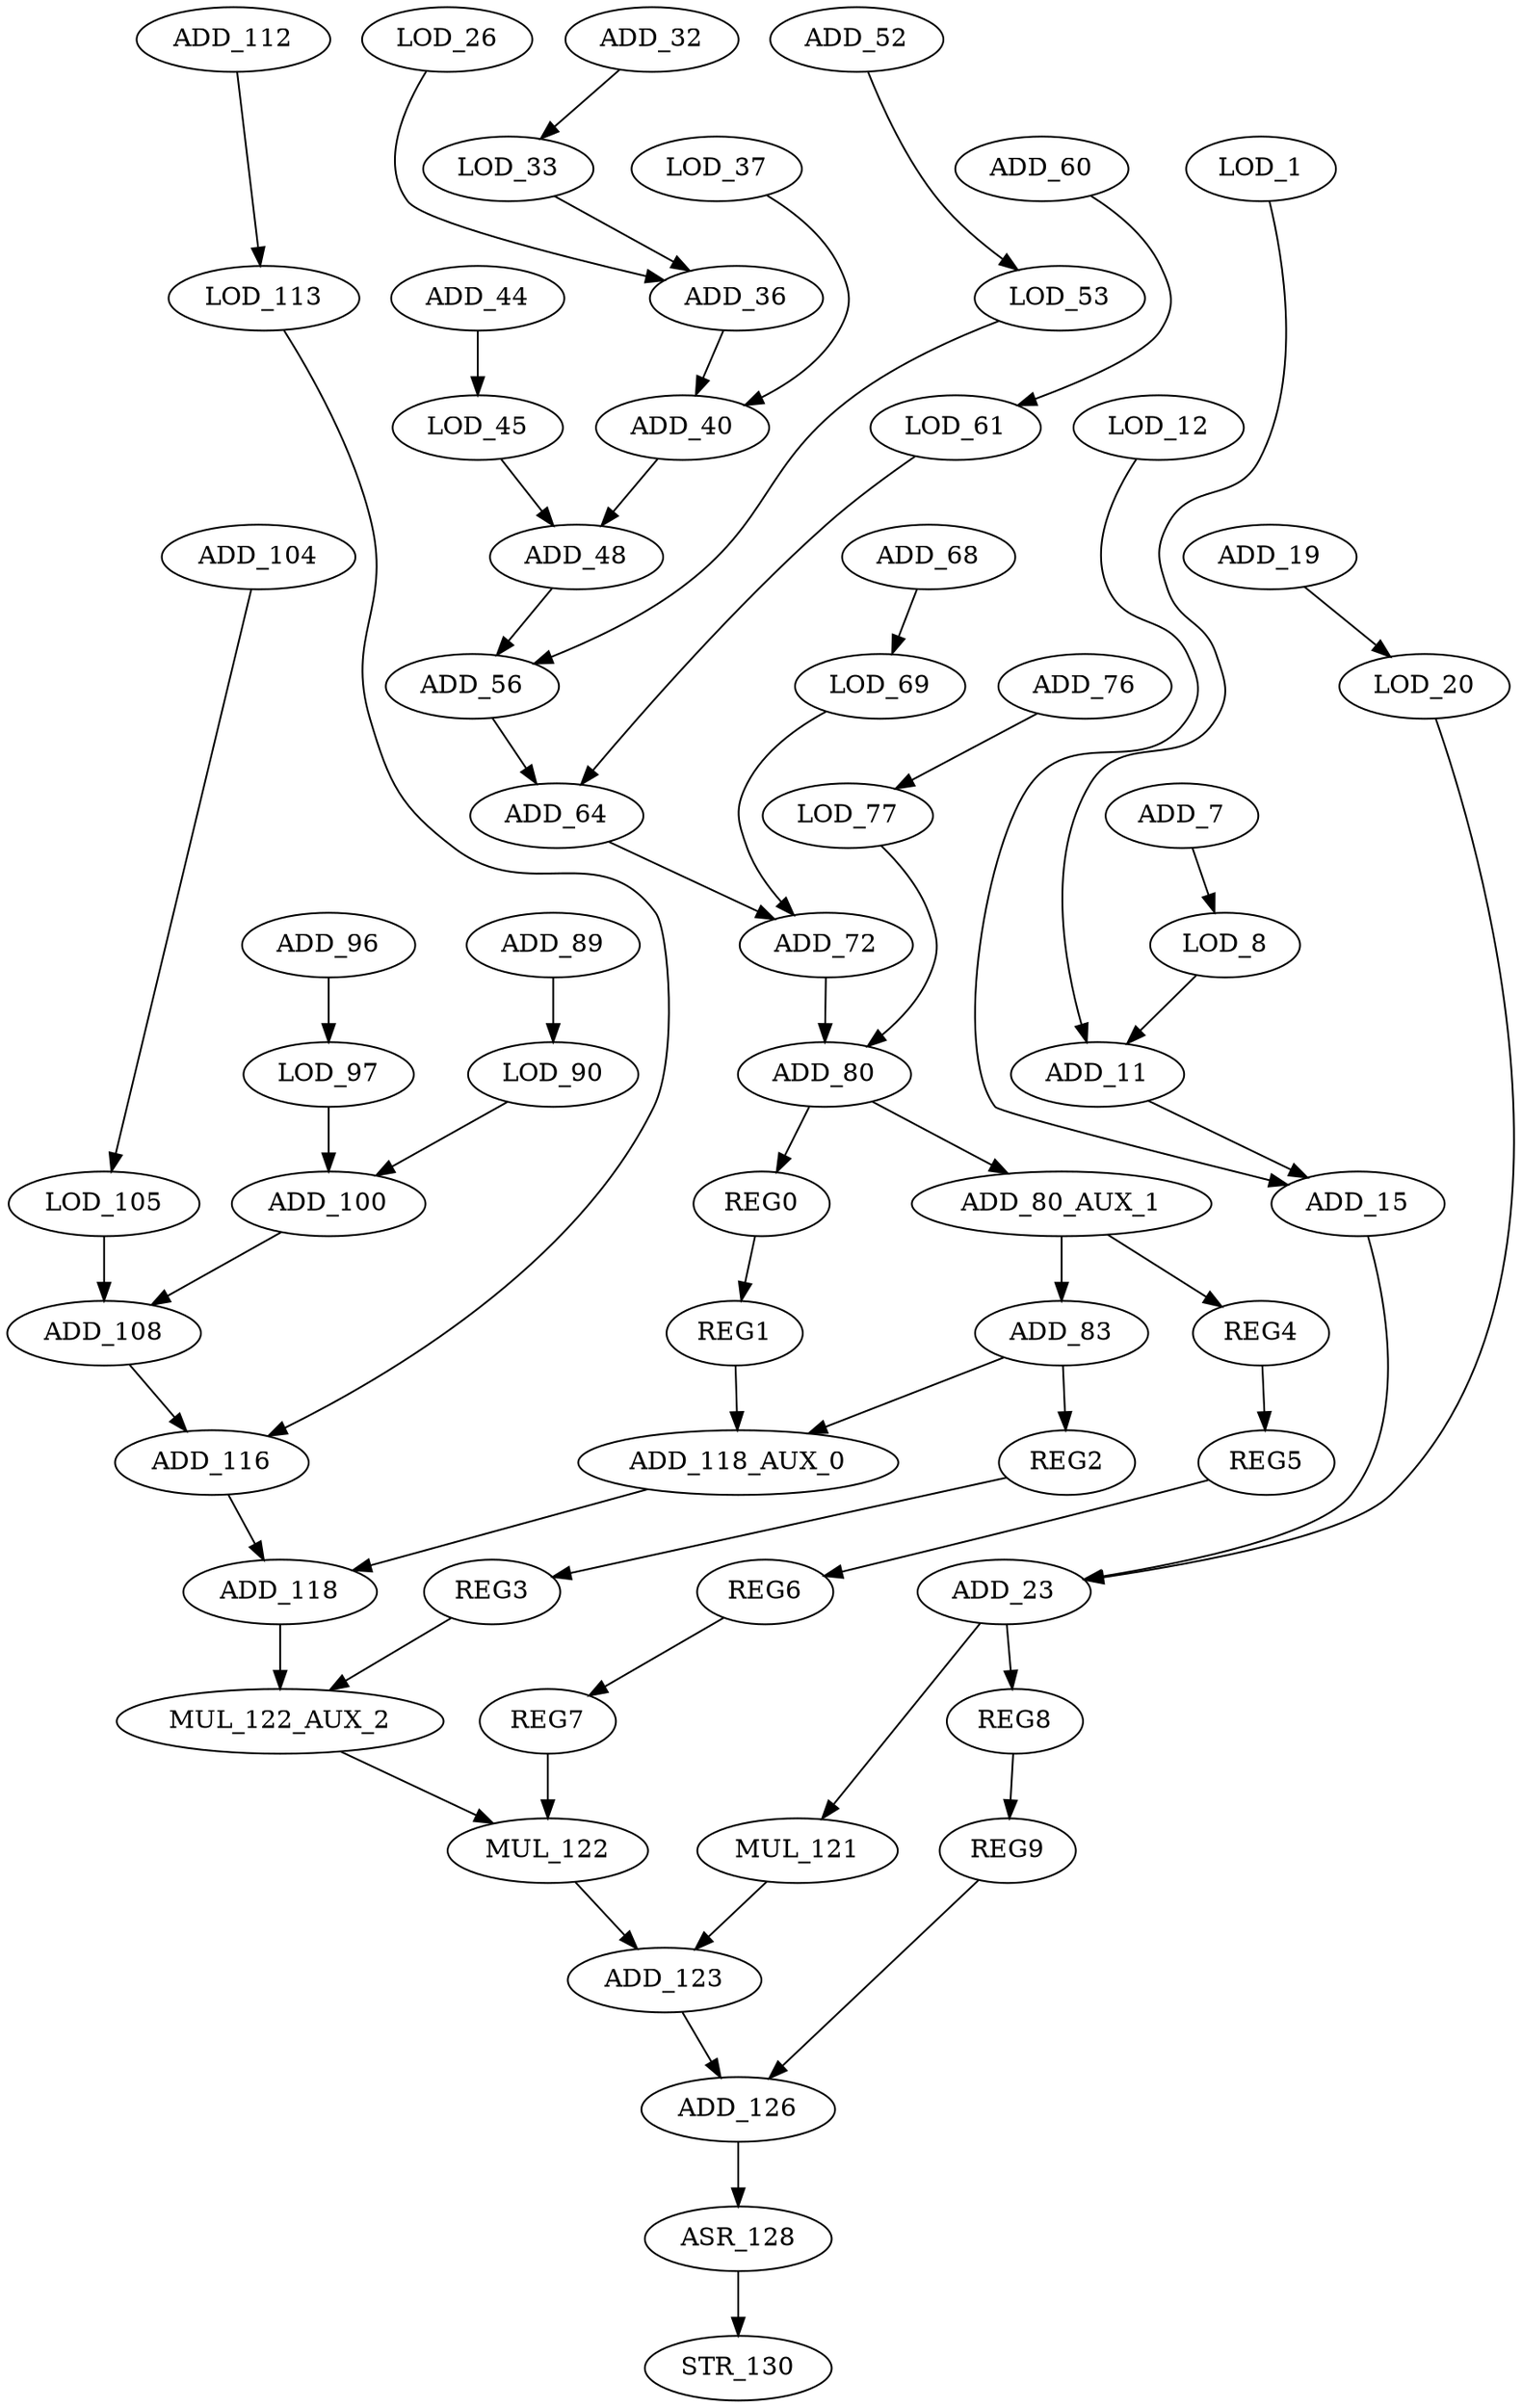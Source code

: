 digraph G {
    LOD_33;
    ADD_36;
    LOD_12;
    ADD_15;
    LOD_37;
    ADD_40;
    ADD_68;
    LOD_69;
    MUL_121;
    ADD_123;
    LOD_90;
    ADD_100;
    ADD_23;
    REG8;
    ADD_118;
    MUL_122_AUX_2;
    LOD_61;
    ADD_64;
    ADD_83;
    ADD_118_AUX_0;
    REG2;
    ADD_19;
    LOD_20;
    ADD_72;
    ADD_80;
    ADD_89;
    ADD_104;
    LOD_105;
    ASR_128;
    STR_130;
    ADD_80_AUX_1;
    REG4;
    ADD_60;
    LOD_1;
    ADD_11;
    ADD_7;
    LOD_8;
    ADD_48;
    ADD_108;
    LOD_26;
    ADD_116;
    ADD_96;
    LOD_97;
    MUL_122;
    LOD_53;
    ADD_56;
    LOD_45;
    ADD_44;
    ADD_52;
    LOD_113;
    ADD_126;
    ADD_32;
    LOD_77;
    REG0;
    ADD_112;
    ADD_76;
    REG5;
    REG6;
    REG7;
    REG3;
    REG9;
    REG1;
    LOD_33 -> ADD_36 [weight=0];
    ADD_36 -> ADD_40 [weight=0];
    LOD_12 -> ADD_15 [weight=0];
    ADD_15 -> ADD_23 [weight=0];
    LOD_37 -> ADD_40 [weight=0];
    ADD_40 -> ADD_48 [weight=0];
    ADD_68 -> LOD_69 [weight=0];
    LOD_69 -> ADD_72 [weight=0];
    MUL_121 -> ADD_123 [weight=0];
    ADD_123 -> ADD_126 [weight=0];
    LOD_90 -> ADD_100 [weight=0];
    ADD_100 -> ADD_108 [weight=0];
    ADD_23 -> MUL_121 [weight=0];
    ADD_23 -> REG8 [weight=0];
    REG8 -> REG9 [weight=0];
    ADD_118 -> MUL_122_AUX_2 [weight=1];
    MUL_122_AUX_2 -> MUL_122 [weight=0];
    LOD_61 -> ADD_64 [weight=0];
    ADD_64 -> ADD_72 [weight=0];
    ADD_83 -> ADD_118_AUX_0 [weight=0];
    ADD_83 -> REG2 [weight=0];
    ADD_118_AUX_0 -> ADD_118 [weight=0];
    REG2 -> REG3 [weight=0];
    ADD_19 -> LOD_20 [weight=0];
    LOD_20 -> ADD_23 [weight=0];
    ADD_72 -> ADD_80 [weight=0];
    ADD_80 -> ADD_80_AUX_1 [weight=0];
    ADD_80 -> REG0 [weight=0];
    ADD_89 -> LOD_90 [weight=1];
    ADD_104 -> LOD_105 [weight=0];
    LOD_105 -> ADD_108 [weight=1];
    ASR_128 -> STR_130 [weight=0];
    ADD_80_AUX_1 -> ADD_83 [weight=1];
    ADD_80_AUX_1 -> REG4 [weight=0];
    REG4 -> REG5 [weight=0];
    ADD_60 -> LOD_61 [weight=0];
    LOD_1 -> ADD_11 [weight=0];
    ADD_11 -> ADD_15 [weight=0];
    ADD_7 -> LOD_8 [weight=0];
    LOD_8 -> ADD_11 [weight=0];
    ADD_48 -> ADD_56 [weight=0];
    ADD_108 -> ADD_116 [weight=0];
    LOD_26 -> ADD_36 [weight=0];
    ADD_116 -> ADD_118 [weight=0];
    ADD_96 -> LOD_97 [weight=1];
    LOD_97 -> ADD_100 [weight=1];
    MUL_122 -> ADD_123 [weight=0];
    LOD_53 -> ADD_56 [weight=0];
    ADD_56 -> ADD_64 [weight=0];
    LOD_45 -> ADD_48 [weight=0];
    ADD_44 -> LOD_45 [weight=1];
    ADD_52 -> LOD_53 [weight=0];
    LOD_113 -> ADD_116 [weight=0];
    ADD_126 -> ASR_128 [weight=0];
    ADD_32 -> LOD_33 [weight=0];
    LOD_77 -> ADD_80 [weight=0];
    REG0 -> REG1 [weight=0];
    ADD_112 -> LOD_113 [weight=0];
    ADD_76 -> LOD_77 [weight=0];
    REG5 -> REG6 [weight=0];
    REG6 -> REG7 [weight=0];
    REG7 -> MUL_122 [weight=1];
    REG3 -> MUL_122_AUX_2 [weight=0];
    REG9 -> ADD_126 [weight=0];
    REG1 -> ADD_118_AUX_0 [weight=0];
}
